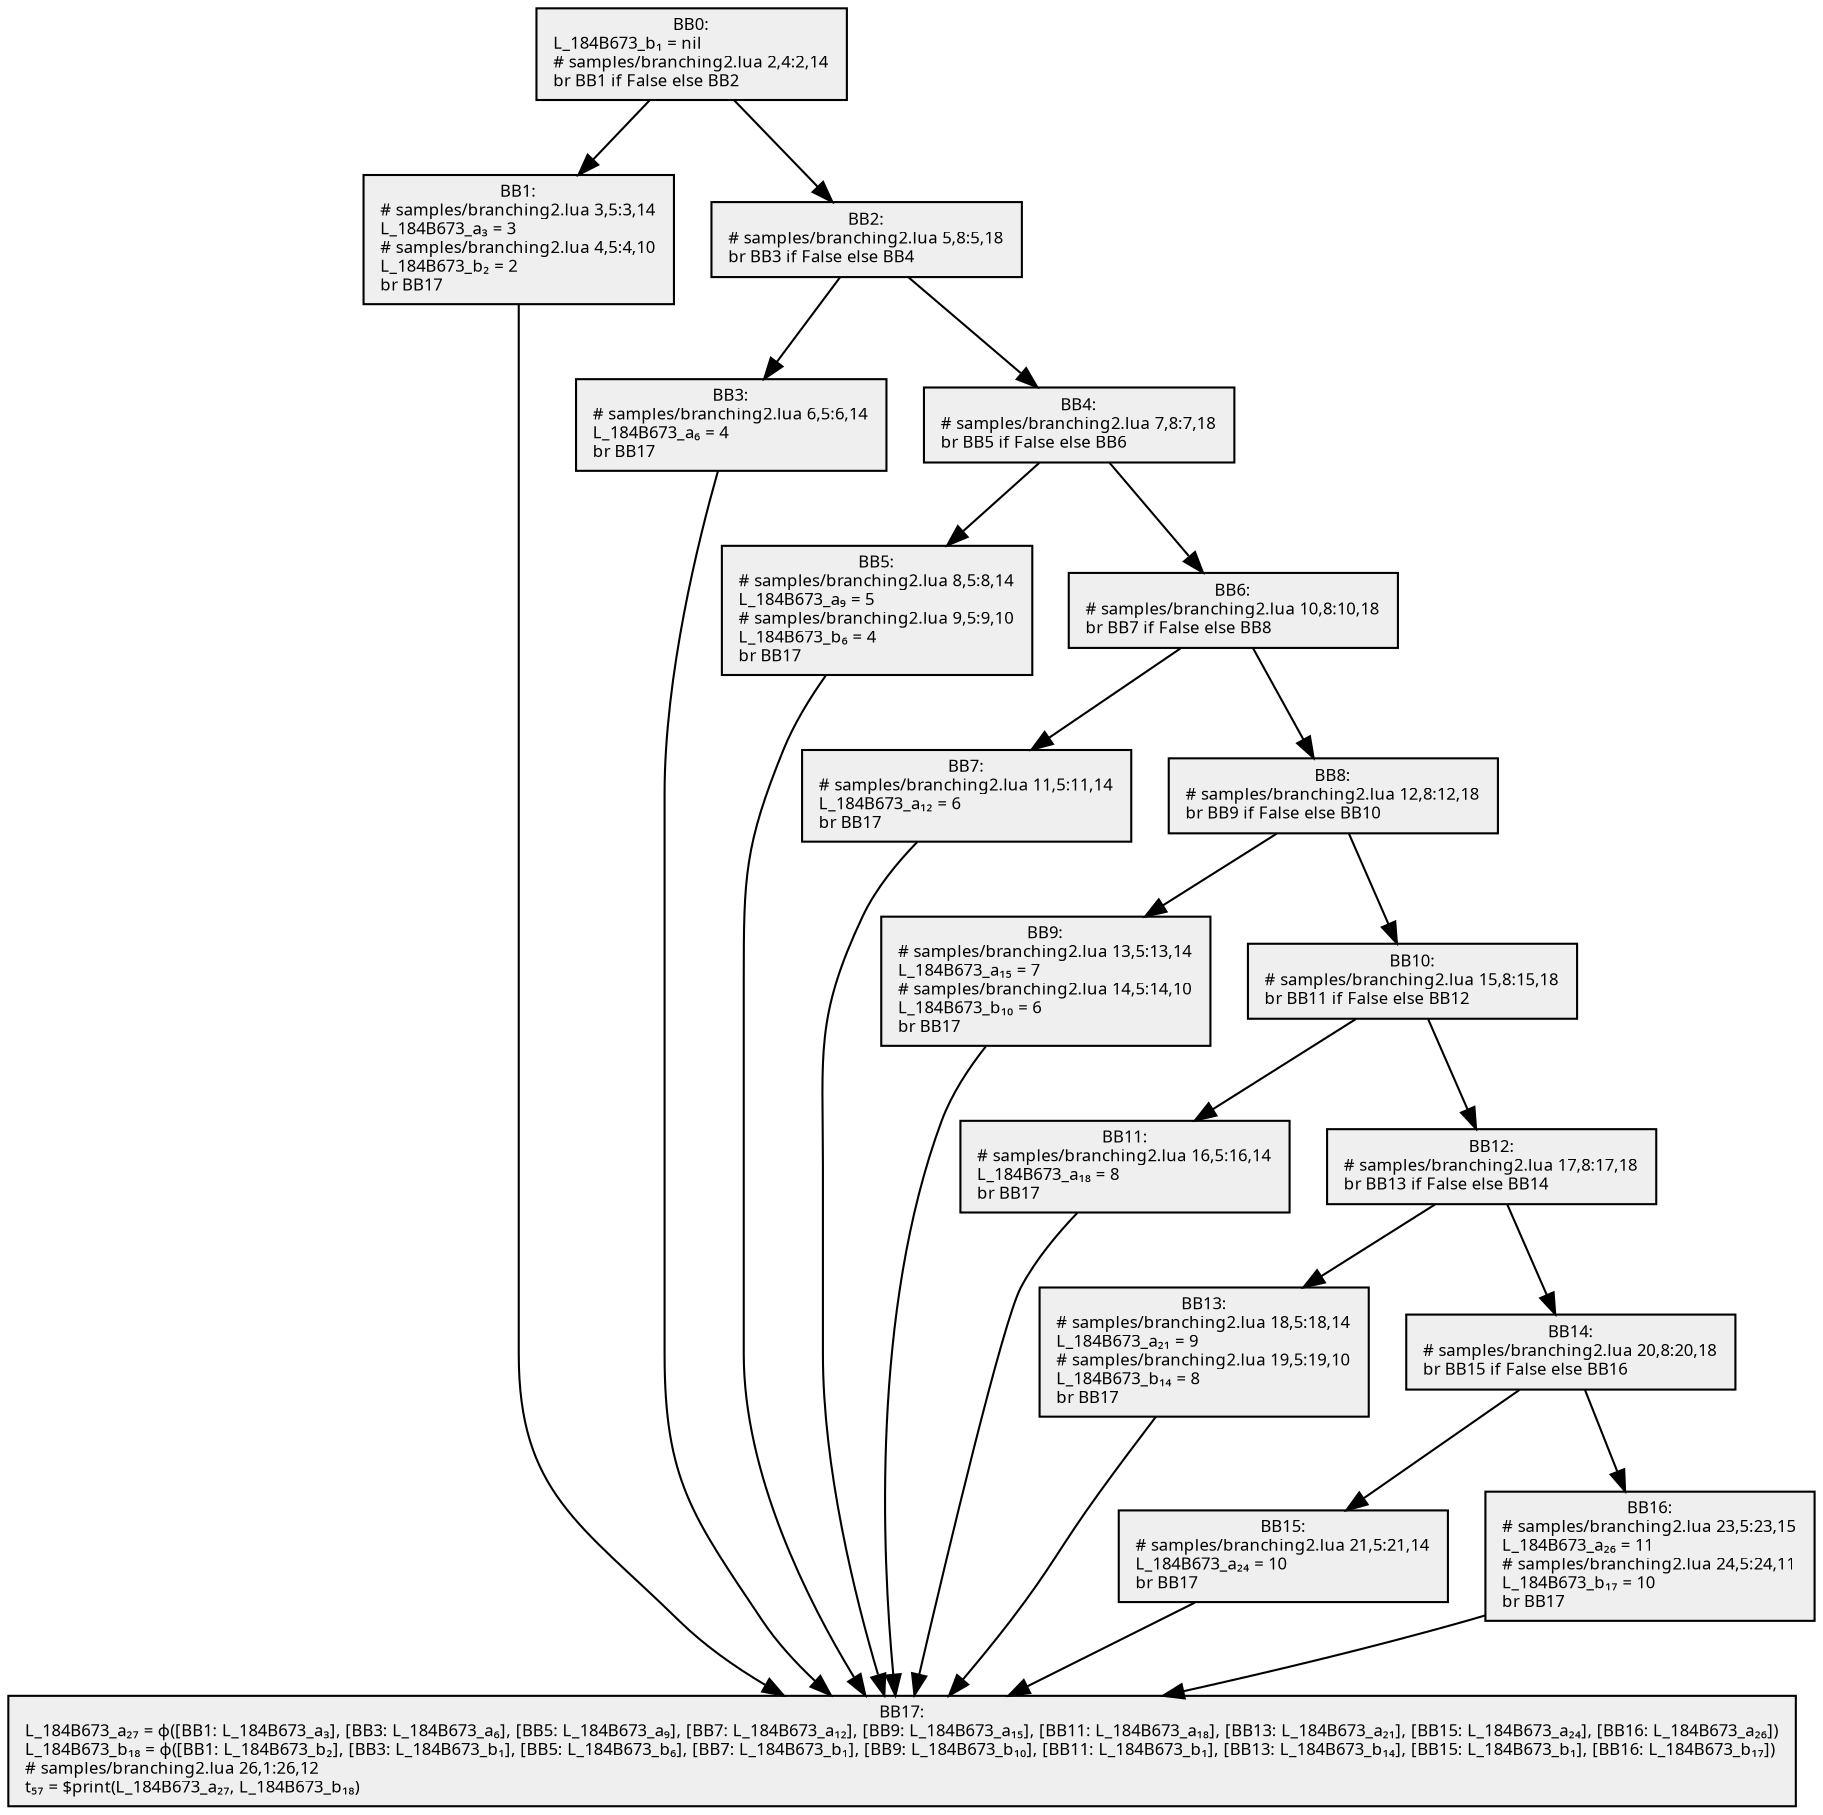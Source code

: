 digraph {
  node[shape=box style=filled fontsize=8 fontname="Cascadia Code" fillcolor="#efefef"];
  BB0 [label="BB0:\nL_184B673_b₁ = nil\l# samples/branching2.lua 2,4:2,14\lbr BB1 if False else BB2\l"];
  BB1 [label="BB1:\n# samples/branching2.lua 3,5:3,14\lL_184B673_a₃ = 3\l# samples/branching2.lua 4,5:4,10\lL_184B673_b₂ = 2\lbr BB17\l"];
  BB2 [label="BB2:\n# samples/branching2.lua 5,8:5,18\lbr BB3 if False else BB4\l"];
  BB3 [label="BB3:\n# samples/branching2.lua 6,5:6,14\lL_184B673_a₆ = 4\lbr BB17\l"];
  BB4 [label="BB4:\n# samples/branching2.lua 7,8:7,18\lbr BB5 if False else BB6\l"];
  BB5 [label="BB5:\n# samples/branching2.lua 8,5:8,14\lL_184B673_a₉ = 5\l# samples/branching2.lua 9,5:9,10\lL_184B673_b₆ = 4\lbr BB17\l"];
  BB6 [label="BB6:\n# samples/branching2.lua 10,8:10,18\lbr BB7 if False else BB8\l"];
  BB7 [label="BB7:\n# samples/branching2.lua 11,5:11,14\lL_184B673_a₁₂ = 6\lbr BB17\l"];
  BB8 [label="BB8:\n# samples/branching2.lua 12,8:12,18\lbr BB9 if False else BB10\l"];
  BB9 [label="BB9:\n# samples/branching2.lua 13,5:13,14\lL_184B673_a₁₅ = 7\l# samples/branching2.lua 14,5:14,10\lL_184B673_b₁₀ = 6\lbr BB17\l"];
  BB10 [label="BB10:\n# samples/branching2.lua 15,8:15,18\lbr BB11 if False else BB12\l"];
  BB11 [label="BB11:\n# samples/branching2.lua 16,5:16,14\lL_184B673_a₁₈ = 8\lbr BB17\l"];
  BB12 [label="BB12:\n# samples/branching2.lua 17,8:17,18\lbr BB13 if False else BB14\l"];
  BB13 [label="BB13:\n# samples/branching2.lua 18,5:18,14\lL_184B673_a₂₁ = 9\l# samples/branching2.lua 19,5:19,10\lL_184B673_b₁₄ = 8\lbr BB17\l"];
  BB14 [label="BB14:\n# samples/branching2.lua 20,8:20,18\lbr BB15 if False else BB16\l"];
  BB15 [label="BB15:\n# samples/branching2.lua 21,5:21,14\lL_184B673_a₂₄ = 10\lbr BB17\l"];
  BB16 [label="BB16:\n# samples/branching2.lua 23,5:23,15\lL_184B673_a₂₆ = 11\l# samples/branching2.lua 24,5:24,11\lL_184B673_b₁₇ = 10\lbr BB17\l"];
  BB17 [label="BB17:\nL_184B673_a₂₇ = ϕ([BB1: L_184B673_a₃], [BB3: L_184B673_a₆], [BB5: L_184B673_a₉], [BB7: L_184B673_a₁₂], [BB9: L_184B673_a₁₅], [BB11: L_184B673_a₁₈], [BB13: L_184B673_a₂₁], [BB15: L_184B673_a₂₄], [BB16: L_184B673_a₂₆])\lL_184B673_b₁₈ = ϕ([BB1: L_184B673_b₂], [BB3: L_184B673_b₁], [BB5: L_184B673_b₆], [BB7: L_184B673_b₁], [BB9: L_184B673_b₁₀], [BB11: L_184B673_b₁], [BB13: L_184B673_b₁₄], [BB15: L_184B673_b₁], [BB16: L_184B673_b₁₇])\l# samples/branching2.lua 26,1:26,12\lt₅₇ = $print(L_184B673_a₂₇, L_184B673_b₁₈)\l"];

  BB0 -> BB1;
  BB0 -> BB2;
  BB2 -> BB3;
  BB2 -> BB4;
  BB4 -> BB5;
  BB4 -> BB6;
  BB6 -> BB7;
  BB6 -> BB8;
  BB8 -> BB9;
  BB8 -> BB10;
  BB10 -> BB11;
  BB10 -> BB12;
  BB12 -> BB13;
  BB12 -> BB14;
  BB14 -> BB15;
  BB14 -> BB16;
  BB1 -> BB17;
  BB3 -> BB17;
  BB5 -> BB17;
  BB7 -> BB17;
  BB9 -> BB17;
  BB11 -> BB17;
  BB13 -> BB17;
  BB15 -> BB17;
  BB16 -> BB17;
}

